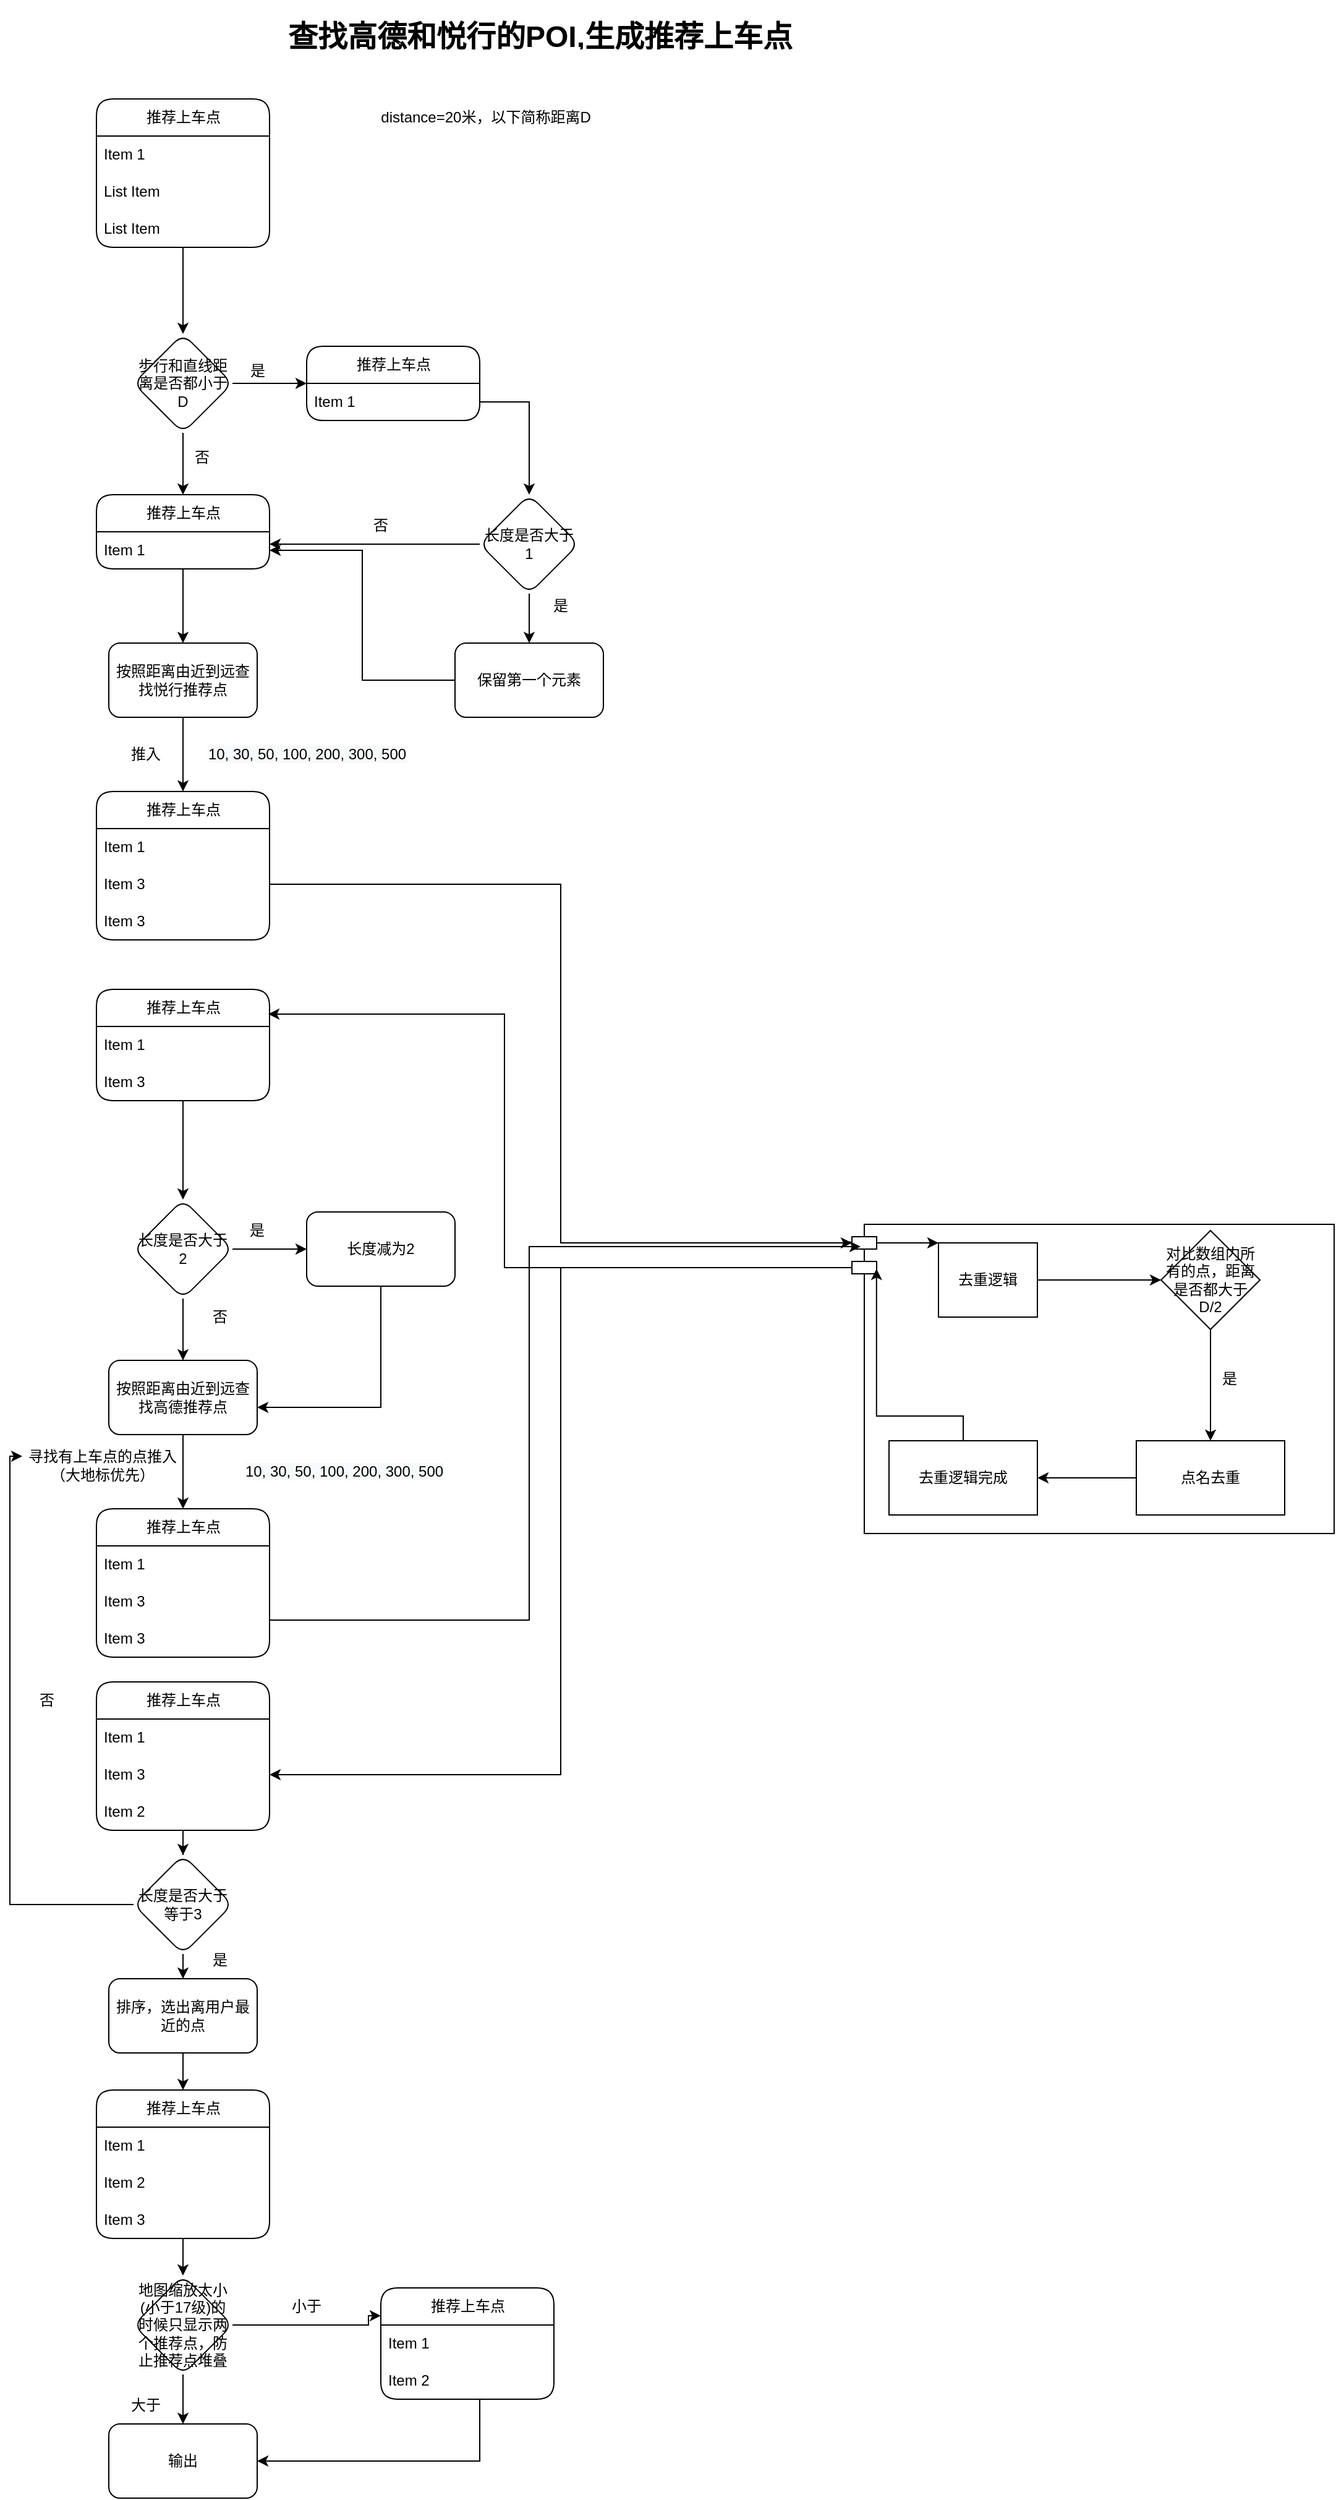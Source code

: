 <mxfile version="17.4.0" type="github">
  <diagram id="mwaR5GpsswHJiH0Ugivy" name="Page-1">
    <mxGraphModel dx="2249" dy="1959" grid="1" gridSize="10" guides="1" tooltips="1" connect="1" arrows="1" fold="1" page="1" pageScale="1" pageWidth="827" pageHeight="1169" math="0" shadow="0">
      <root>
        <mxCell id="0" />
        <mxCell id="1" parent="0" />
        <mxCell id="mT-AoLK3dv-QOc7g7Hux-5" value="" style="edgeStyle=orthogonalEdgeStyle;rounded=0;orthogonalLoop=1;jettySize=auto;html=1;fontFamily=Helvetica;fontSize=12;fontColor=default;" edge="1" parent="1">
          <mxGeometry relative="1" as="geometry">
            <mxPoint x="140" y="160" as="sourcePoint" />
            <mxPoint x="140" y="230" as="targetPoint" />
          </mxGeometry>
        </mxCell>
        <mxCell id="mT-AoLK3dv-QOc7g7Hux-10" value="" style="edgeStyle=orthogonalEdgeStyle;rounded=0;orthogonalLoop=1;jettySize=auto;html=1;fontFamily=Helvetica;fontSize=12;fontColor=default;" edge="1" parent="1" source="mT-AoLK3dv-QOc7g7Hux-4">
          <mxGeometry relative="1" as="geometry">
            <mxPoint x="240" y="270" as="targetPoint" />
          </mxGeometry>
        </mxCell>
        <mxCell id="mT-AoLK3dv-QOc7g7Hux-26" style="edgeStyle=orthogonalEdgeStyle;rounded=0;orthogonalLoop=1;jettySize=auto;html=1;exitX=0.5;exitY=1;exitDx=0;exitDy=0;entryX=0.5;entryY=0;entryDx=0;entryDy=0;fontFamily=Helvetica;fontSize=12;fontColor=default;startSize=30;" edge="1" parent="1" source="mT-AoLK3dv-QOc7g7Hux-4" target="mT-AoLK3dv-QOc7g7Hux-25">
          <mxGeometry relative="1" as="geometry" />
        </mxCell>
        <mxCell id="mT-AoLK3dv-QOc7g7Hux-4" value="步行和直线距离是否都小于D" style="rhombus;whiteSpace=wrap;html=1;rounded=1;" vertex="1" parent="1">
          <mxGeometry x="100" y="230" width="80" height="80" as="geometry" />
        </mxCell>
        <mxCell id="mT-AoLK3dv-QOc7g7Hux-6" value="&lt;h1&gt;查找高德和悦行的POI,生成推荐上车点&lt;/h1&gt;&lt;p&gt;&lt;br&gt;&lt;/p&gt;" style="text;html=1;strokeColor=none;fillColor=none;spacing=5;spacingTop=-20;whiteSpace=wrap;overflow=hidden;rounded=0;fontFamily=Helvetica;fontSize=12;fontColor=default;" vertex="1" parent="1">
          <mxGeometry x="220" y="-30" width="461" height="30" as="geometry" />
        </mxCell>
        <mxCell id="mT-AoLK3dv-QOc7g7Hux-8" value="distance=20米，以下简称距离D" style="text;html=1;strokeColor=none;fillColor=none;align=center;verticalAlign=middle;whiteSpace=wrap;rounded=0;fontFamily=Helvetica;fontSize=12;fontColor=default;" vertex="1" parent="1">
          <mxGeometry x="280" y="40" width="210" height="30" as="geometry" />
        </mxCell>
        <mxCell id="mT-AoLK3dv-QOc7g7Hux-11" value="是" style="text;html=1;align=center;verticalAlign=middle;resizable=0;points=[];autosize=1;strokeColor=none;fillColor=none;fontSize=12;fontFamily=Helvetica;fontColor=default;" vertex="1" parent="1">
          <mxGeometry x="185" y="250" width="30" height="20" as="geometry" />
        </mxCell>
        <mxCell id="mT-AoLK3dv-QOc7g7Hux-12" value="&lt;span&gt;推荐上车点&lt;/span&gt;" style="swimlane;fontStyle=0;childLayout=stackLayout;horizontal=1;startSize=30;horizontalStack=0;resizeParent=1;resizeParentMax=0;resizeLast=0;collapsible=1;marginBottom=0;rounded=1;fontFamily=Helvetica;fontSize=12;fontColor=default;strokeColor=default;fillColor=default;html=1;" vertex="1" parent="1">
          <mxGeometry x="70" y="40" width="140" height="120" as="geometry" />
        </mxCell>
        <mxCell id="mT-AoLK3dv-QOc7g7Hux-140" value="Item 1" style="text;strokeColor=none;fillColor=none;align=left;verticalAlign=middle;spacingLeft=4;spacingRight=4;overflow=hidden;points=[[0,0.5],[1,0.5]];portConstraint=eastwest;rotatable=0;rounded=1;fontFamily=Helvetica;fontSize=12;fontColor=default;startSize=30;html=1;" vertex="1" parent="mT-AoLK3dv-QOc7g7Hux-12">
          <mxGeometry y="30" width="140" height="30" as="geometry" />
        </mxCell>
        <mxCell id="mT-AoLK3dv-QOc7g7Hux-141" value="List Item" style="text;strokeColor=none;fillColor=none;align=left;verticalAlign=middle;spacingLeft=4;spacingRight=4;overflow=hidden;points=[[0,0.5],[1,0.5]];portConstraint=eastwest;rotatable=0;rounded=1;fontFamily=Helvetica;fontSize=12;fontColor=default;startSize=30;html=1;" vertex="1" parent="mT-AoLK3dv-QOc7g7Hux-12">
          <mxGeometry y="60" width="140" height="30" as="geometry" />
        </mxCell>
        <mxCell id="mT-AoLK3dv-QOc7g7Hux-139" value="List Item" style="text;strokeColor=none;fillColor=none;align=left;verticalAlign=middle;spacingLeft=4;spacingRight=4;overflow=hidden;points=[[0,0.5],[1,0.5]];portConstraint=eastwest;rotatable=0;rounded=1;fontFamily=Helvetica;fontSize=12;fontColor=default;startSize=30;html=1;" vertex="1" parent="mT-AoLK3dv-QOc7g7Hux-12">
          <mxGeometry y="90" width="140" height="30" as="geometry" />
        </mxCell>
        <mxCell id="mT-AoLK3dv-QOc7g7Hux-21" value="推荐上车点" style="swimlane;fontStyle=0;childLayout=stackLayout;horizontal=1;startSize=30;horizontalStack=0;resizeParent=1;resizeParentMax=0;resizeLast=0;collapsible=1;marginBottom=0;rounded=1;fontFamily=Helvetica;fontSize=12;fontColor=default;strokeColor=default;fillColor=default;html=1;" vertex="1" parent="1">
          <mxGeometry x="240" y="240" width="140" height="60" as="geometry" />
        </mxCell>
        <mxCell id="mT-AoLK3dv-QOc7g7Hux-22" value="Item 1" style="text;strokeColor=none;fillColor=none;align=left;verticalAlign=middle;spacingLeft=4;spacingRight=4;overflow=hidden;points=[[0,0.5],[1,0.5]];portConstraint=eastwest;rotatable=0;rounded=1;fontFamily=Helvetica;fontSize=12;fontColor=default;startSize=30;html=1;" vertex="1" parent="mT-AoLK3dv-QOc7g7Hux-21">
          <mxGeometry y="30" width="140" height="30" as="geometry" />
        </mxCell>
        <mxCell id="mT-AoLK3dv-QOc7g7Hux-30" value="" style="edgeStyle=orthogonalEdgeStyle;rounded=0;orthogonalLoop=1;jettySize=auto;html=1;fontFamily=Helvetica;fontSize=12;fontColor=default;startSize=30;" edge="1" parent="1" source="mT-AoLK3dv-QOc7g7Hux-25" target="mT-AoLK3dv-QOc7g7Hux-29">
          <mxGeometry relative="1" as="geometry" />
        </mxCell>
        <mxCell id="mT-AoLK3dv-QOc7g7Hux-25" value="&lt;span&gt;推荐上车点&lt;/span&gt;" style="swimlane;fontStyle=0;childLayout=stackLayout;horizontal=1;startSize=30;horizontalStack=0;resizeParent=1;resizeParentMax=0;resizeLast=0;collapsible=1;marginBottom=0;rounded=1;fontFamily=Helvetica;fontSize=12;fontColor=default;strokeColor=default;fillColor=default;html=1;" vertex="1" parent="1">
          <mxGeometry x="70" y="360" width="140" height="60" as="geometry" />
        </mxCell>
        <mxCell id="mT-AoLK3dv-QOc7g7Hux-131" value="Item 1" style="text;strokeColor=none;fillColor=none;align=left;verticalAlign=middle;spacingLeft=4;spacingRight=4;overflow=hidden;points=[[0,0.5],[1,0.5]];portConstraint=eastwest;rotatable=0;rounded=1;fontFamily=Helvetica;fontSize=12;fontColor=default;startSize=30;html=1;" vertex="1" parent="mT-AoLK3dv-QOc7g7Hux-25">
          <mxGeometry y="30" width="140" height="30" as="geometry" />
        </mxCell>
        <mxCell id="mT-AoLK3dv-QOc7g7Hux-27" value="否" style="text;html=1;align=center;verticalAlign=middle;resizable=0;points=[];autosize=1;strokeColor=none;fillColor=none;fontSize=12;fontFamily=Helvetica;fontColor=default;" vertex="1" parent="1">
          <mxGeometry x="140" y="320" width="30" height="20" as="geometry" />
        </mxCell>
        <mxCell id="mT-AoLK3dv-QOc7g7Hux-37" value="" style="edgeStyle=orthogonalEdgeStyle;rounded=0;orthogonalLoop=1;jettySize=auto;html=1;fontFamily=Helvetica;fontSize=12;fontColor=default;startSize=30;entryX=0.5;entryY=0;entryDx=0;entryDy=0;" edge="1" parent="1" source="mT-AoLK3dv-QOc7g7Hux-29">
          <mxGeometry relative="1" as="geometry">
            <mxPoint x="140" y="600" as="targetPoint" />
          </mxGeometry>
        </mxCell>
        <mxCell id="mT-AoLK3dv-QOc7g7Hux-29" value="按照距离由近到远查找悦行推荐点" style="whiteSpace=wrap;html=1;fontStyle=0;startSize=30;rounded=1;" vertex="1" parent="1">
          <mxGeometry x="80" y="480" width="120" height="60" as="geometry" />
        </mxCell>
        <mxCell id="mT-AoLK3dv-QOc7g7Hux-31" value="&#xa;&#xa;&lt;span style=&quot;color: rgb(0, 0, 0); font-family: helvetica; font-size: 12px; font-style: normal; font-weight: 400; letter-spacing: normal; text-align: center; text-indent: 0px; text-transform: none; word-spacing: 0px; background-color: rgb(248, 249, 250); display: inline; float: none;&quot;&gt;10, 30, 50, 100, 200, 300, 500&lt;/span&gt;&#xa;&#xa;" style="text;html=1;align=center;verticalAlign=middle;resizable=0;points=[];autosize=1;strokeColor=none;fillColor=none;fontSize=12;fontFamily=Helvetica;fontColor=default;" vertex="1" parent="1">
          <mxGeometry x="150" y="540" width="180" height="60" as="geometry" />
        </mxCell>
        <mxCell id="mT-AoLK3dv-QOc7g7Hux-32" style="edgeStyle=orthogonalEdgeStyle;rounded=0;orthogonalLoop=1;jettySize=auto;html=1;fontFamily=Helvetica;fontSize=12;fontColor=default;startSize=30;" edge="1" parent="1" source="mT-AoLK3dv-QOc7g7Hux-22" target="mT-AoLK3dv-QOc7g7Hux-124">
          <mxGeometry relative="1" as="geometry">
            <mxPoint x="420" y="340" as="targetPoint" />
          </mxGeometry>
        </mxCell>
        <mxCell id="mT-AoLK3dv-QOc7g7Hux-38" value="推荐上车点" style="swimlane;fontStyle=0;childLayout=stackLayout;horizontal=1;startSize=30;horizontalStack=0;resizeParent=1;resizeParentMax=0;resizeLast=0;collapsible=1;marginBottom=0;rounded=1;fontFamily=Helvetica;fontSize=12;fontColor=default;strokeColor=default;fillColor=default;html=1;" vertex="1" parent="1">
          <mxGeometry x="70" y="600" width="140" height="120" as="geometry" />
        </mxCell>
        <mxCell id="mT-AoLK3dv-QOc7g7Hux-39" value="Item 1" style="text;strokeColor=none;fillColor=none;align=left;verticalAlign=middle;spacingLeft=4;spacingRight=4;overflow=hidden;points=[[0,0.5],[1,0.5]];portConstraint=eastwest;rotatable=0;rounded=1;fontFamily=Helvetica;fontSize=12;fontColor=default;startSize=30;html=1;" vertex="1" parent="mT-AoLK3dv-QOc7g7Hux-38">
          <mxGeometry y="30" width="140" height="30" as="geometry" />
        </mxCell>
        <mxCell id="mT-AoLK3dv-QOc7g7Hux-40" value="Item 3" style="text;strokeColor=none;fillColor=none;align=left;verticalAlign=middle;spacingLeft=4;spacingRight=4;overflow=hidden;points=[[0,0.5],[1,0.5]];portConstraint=eastwest;rotatable=0;rounded=1;fontFamily=Helvetica;fontSize=12;fontColor=default;startSize=30;html=1;" vertex="1" parent="mT-AoLK3dv-QOc7g7Hux-38">
          <mxGeometry y="60" width="140" height="30" as="geometry" />
        </mxCell>
        <mxCell id="mT-AoLK3dv-QOc7g7Hux-41" value="Item 3" style="text;strokeColor=none;fillColor=none;align=left;verticalAlign=middle;spacingLeft=4;spacingRight=4;overflow=hidden;points=[[0,0.5],[1,0.5]];portConstraint=eastwest;rotatable=0;rounded=1;fontFamily=Helvetica;fontSize=12;fontColor=default;startSize=30;html=1;" vertex="1" parent="mT-AoLK3dv-QOc7g7Hux-38">
          <mxGeometry y="90" width="140" height="30" as="geometry" />
        </mxCell>
        <mxCell id="mT-AoLK3dv-QOc7g7Hux-62" value="" style="group" vertex="1" connectable="0" parent="1">
          <mxGeometry x="681" y="950" width="390" height="250" as="geometry" />
        </mxCell>
        <mxCell id="mT-AoLK3dv-QOc7g7Hux-50" value="&lt;span style=&quot;color: rgba(0 , 0 , 0 , 0) ; font-family: monospace ; font-size: 0px&quot;&gt;%3CmxGraphModel%3E%3Croot%3E%3CmxCell%20id%3D%220%22%2F%3E%3CmxCell%20id%3D%221%22%20parent%3D%220%22%2F%3E%3CmxCell%20id%3D%222%22%20value%3D%22%22%20style%3D%22edgeStyle%3DorthogonalEdgeStyle%3Brounded%3D0%3BorthogonalLoop%3D1%3BjettySize%3Dauto%3Bhtml%3D1%3BfontFamily%3DHelvetica%3BfontSize%3D12%3BfontColor%3Ddefault%3BstartSize%3D30%3B%22%20edge%3D%221%22%20source%3D%223%22%20target%3D%225%22%20parent%3D%221%22%3E%3CmxGeometry%20relative%3D%221%22%20as%3D%22geometry%22%2F%3E%3C%2FmxCell%3E%3CmxCell%20id%3D%223%22%20value%3D%22%E5%8E%BB%E9%87%8D%E9%80%BB%E8%BE%91%22%20style%3D%22rounded%3D0%3BwhiteSpace%3Dwrap%3Bhtml%3D1%3BfontFamily%3DHelvetica%3BfontSize%3D12%3BfontColor%3Ddefault%3BstartSize%3D30%3BstrokeColor%3Ddefault%3BfillColor%3Ddefault%3B%22%20vertex%3D%221%22%20parent%3D%221%22%3E%3CmxGeometry%20x%3D%22360%22%20y%3D%22400%22%20width%3D%22120%22%20height%3D%2260%22%20as%3D%22geometry%22%2F%3E%3C%2FmxCell%3E%3CmxCell%20id%3D%224%22%20value%3D%22%22%20style%3D%22edgeStyle%3DorthogonalEdgeStyle%3Brounded%3D0%3BorthogonalLoop%3D1%3BjettySize%3Dauto%3Bhtml%3D1%3BfontFamily%3DHelvetica%3BfontSize%3D12%3BfontColor%3Ddefault%3BstartSize%3D30%3B%22%20edge%3D%221%22%20source%3D%225%22%20target%3D%227%22%20parent%3D%221%22%3E%3CmxGeometry%20relative%3D%221%22%20as%3D%22geometry%22%2F%3E%3C%2FmxCell%3E%3CmxCell%20id%3D%225%22%20value%3D%22%E5%AF%B9%E6%AF%94%E6%95%B0%E7%BB%84%E5%86%85%E6%89%80%E6%9C%89%E7%9A%84%E7%82%B9%EF%BC%8C%E8%B7%9D%E7%A6%BB%E6%98%AF%E5%90%A6%E9%83%BD%E5%A4%A7%E4%BA%8ED%2F2%22%20style%3D%22rhombus%3BwhiteSpace%3Dwrap%3Bhtml%3D1%3Brounded%3D0%3BstartSize%3D30%3B%22%20vertex%3D%221%22%20parent%3D%221%22%3E%3CmxGeometry%20x%3D%22580%22%20y%3D%22390%22%20width%3D%2280%22%20height%3D%2280%22%20as%3D%22geometry%22%2F%3E%3C%2FmxCell%3E%3CmxCell%20id%3D%226%22%20value%3D%22%22%20style%3D%22edgeStyle%3DorthogonalEdgeStyle%3Brounded%3D0%3BorthogonalLoop%3D1%3BjettySize%3Dauto%3Bhtml%3D1%3BfontFamily%3DHelvetica%3BfontSize%3D12%3BfontColor%3Ddefault%3BstartSize%3D30%3B%22%20edge%3D%221%22%20source%3D%227%22%20target%3D%229%22%20parent%3D%221%22%3E%3CmxGeometry%20relative%3D%221%22%20as%3D%22geometry%22%2F%3E%3C%2FmxCell%3E%3CmxCell%20id%3D%227%22%20value%3D%22%E7%82%B9%E5%90%8D%E5%8E%BB%E9%87%8D%22%20style%3D%22whiteSpace%3Dwrap%3Bhtml%3D1%3Brounded%3D0%3BstartSize%3D30%3B%22%20vertex%3D%221%22%20parent%3D%221%22%3E%3CmxGeometry%20x%3D%22560%22%20y%3D%22560%22%20width%3D%22120%22%20height%3D%2260%22%20as%3D%22geometry%22%2F%3E%3C%2FmxCell%3E%3CmxCell%20id%3D%228%22%20value%3D%22%E6%98%AF%22%20style%3D%22text%3Bhtml%3D1%3Balign%3Dcenter%3BverticalAlign%3Dmiddle%3Bresizable%3D0%3Bpoints%3D%5B%5D%3Bautosize%3D1%3BstrokeColor%3Dnone%3BfillColor%3Dnone%3BfontSize%3D12%3BfontFamily%3DHelvetica%3BfontColor%3Ddefault%3B%22%20vertex%3D%221%22%20parent%3D%221%22%3E%3CmxGeometry%20x%3D%22620%22%20y%3D%22500%22%20width%3D%2230%22%20height%3D%2220%22%20as%3D%22geometry%22%2F%3E%3C%2FmxCell%3E%3CmxCell%20id%3D%229%22%20value%3D%22%E5%8E%BB%E9%87%8D%E9%80%BB%E8%BE%91%E5%AE%8C%E6%88%90%22%20style%3D%22whiteSpace%3Dwrap%3Bhtml%3D1%3Brounded%3D0%3BstartSize%3D30%3B%22%20vertex%3D%221%22%20parent%3D%221%22%3E%3CmxGeometry%20x%3D%22360%22%20y%3D%22560%22%20width%3D%22120%22%20height%3D%2260%22%20as%3D%22geometry%22%2F%3E%3C%2FmxCell%3E%3C%2Froot%3E%3C%2FmxGraphModel%3E&lt;/span&gt;" style="shape=module;align=left;spacingLeft=20;align=center;verticalAlign=top;rounded=1;fontFamily=Helvetica;fontSize=12;fontColor=default;startSize=30;strokeColor=default;fillColor=default;html=1;" vertex="1" parent="mT-AoLK3dv-QOc7g7Hux-62">
          <mxGeometry width="390" height="250" as="geometry" />
        </mxCell>
        <mxCell id="mT-AoLK3dv-QOc7g7Hux-65" value="" style="group" vertex="1" connectable="0" parent="mT-AoLK3dv-QOc7g7Hux-62">
          <mxGeometry x="20" y="5" width="330" height="230" as="geometry" />
        </mxCell>
        <mxCell id="mT-AoLK3dv-QOc7g7Hux-52" value="去重逻辑" style="rounded=0;whiteSpace=wrap;html=1;fontFamily=Helvetica;fontSize=12;fontColor=default;startSize=30;strokeColor=default;fillColor=default;" vertex="1" parent="mT-AoLK3dv-QOc7g7Hux-65">
          <mxGeometry x="50" y="10" width="80" height="60" as="geometry" />
        </mxCell>
        <mxCell id="mT-AoLK3dv-QOc7g7Hux-54" value="对比数组内所有的点，距离是否都大于D/2" style="rhombus;whiteSpace=wrap;html=1;rounded=0;startSize=30;" vertex="1" parent="mT-AoLK3dv-QOc7g7Hux-65">
          <mxGeometry x="230" width="80" height="80" as="geometry" />
        </mxCell>
        <mxCell id="mT-AoLK3dv-QOc7g7Hux-51" value="" style="edgeStyle=orthogonalEdgeStyle;rounded=0;orthogonalLoop=1;jettySize=auto;html=1;fontFamily=Helvetica;fontSize=12;fontColor=default;startSize=30;" edge="1" parent="mT-AoLK3dv-QOc7g7Hux-65" source="mT-AoLK3dv-QOc7g7Hux-52" target="mT-AoLK3dv-QOc7g7Hux-54">
          <mxGeometry relative="1" as="geometry" />
        </mxCell>
        <mxCell id="mT-AoLK3dv-QOc7g7Hux-56" value="点名去重" style="whiteSpace=wrap;html=1;rounded=0;startSize=30;" vertex="1" parent="mT-AoLK3dv-QOc7g7Hux-65">
          <mxGeometry x="210" y="170" width="120" height="60" as="geometry" />
        </mxCell>
        <mxCell id="mT-AoLK3dv-QOc7g7Hux-53" value="" style="edgeStyle=orthogonalEdgeStyle;rounded=0;orthogonalLoop=1;jettySize=auto;html=1;fontFamily=Helvetica;fontSize=12;fontColor=default;startSize=30;" edge="1" parent="mT-AoLK3dv-QOc7g7Hux-65" source="mT-AoLK3dv-QOc7g7Hux-54" target="mT-AoLK3dv-QOc7g7Hux-56">
          <mxGeometry relative="1" as="geometry" />
        </mxCell>
        <mxCell id="mT-AoLK3dv-QOc7g7Hux-57" value="是" style="text;html=1;align=center;verticalAlign=middle;resizable=0;points=[];autosize=1;strokeColor=none;fillColor=none;fontSize=12;fontFamily=Helvetica;fontColor=default;" vertex="1" parent="mT-AoLK3dv-QOc7g7Hux-65">
          <mxGeometry x="270" y="110" width="30" height="20" as="geometry" />
        </mxCell>
        <mxCell id="mT-AoLK3dv-QOc7g7Hux-58" value="去重逻辑完成" style="whiteSpace=wrap;html=1;rounded=0;startSize=30;" vertex="1" parent="mT-AoLK3dv-QOc7g7Hux-65">
          <mxGeometry x="10" y="170" width="120" height="60" as="geometry" />
        </mxCell>
        <mxCell id="mT-AoLK3dv-QOc7g7Hux-55" value="" style="edgeStyle=orthogonalEdgeStyle;rounded=0;orthogonalLoop=1;jettySize=auto;html=1;fontFamily=Helvetica;fontSize=12;fontColor=default;startSize=30;" edge="1" parent="mT-AoLK3dv-QOc7g7Hux-65" source="mT-AoLK3dv-QOc7g7Hux-56" target="mT-AoLK3dv-QOc7g7Hux-58">
          <mxGeometry relative="1" as="geometry" />
        </mxCell>
        <mxCell id="mT-AoLK3dv-QOc7g7Hux-64" value="" style="endArrow=classic;html=1;rounded=0;fontFamily=Helvetica;fontSize=12;fontColor=default;startSize=30;entryX=0;entryY=0;entryDx=0;entryDy=0;" edge="1" parent="mT-AoLK3dv-QOc7g7Hux-65" target="mT-AoLK3dv-QOc7g7Hux-52">
          <mxGeometry width="50" height="50" relative="1" as="geometry">
            <mxPoint y="10" as="sourcePoint" />
            <mxPoint x="50" y="25" as="targetPoint" />
          </mxGeometry>
        </mxCell>
        <mxCell id="mT-AoLK3dv-QOc7g7Hux-61" style="edgeStyle=orthogonalEdgeStyle;rounded=0;orthogonalLoop=1;jettySize=auto;html=1;fontFamily=Helvetica;fontSize=12;fontColor=default;startSize=30;entryX=0.051;entryY=0.144;entryDx=0;entryDy=0;entryPerimeter=0;" edge="1" parent="mT-AoLK3dv-QOc7g7Hux-62" source="mT-AoLK3dv-QOc7g7Hux-58" target="mT-AoLK3dv-QOc7g7Hux-50">
          <mxGeometry relative="1" as="geometry" />
        </mxCell>
        <mxCell id="mT-AoLK3dv-QOc7g7Hux-63" style="edgeStyle=orthogonalEdgeStyle;rounded=0;orthogonalLoop=1;jettySize=auto;html=1;fontFamily=Helvetica;fontSize=12;fontColor=default;startSize=30;entryX=0;entryY=0;entryDx=0;entryDy=15;entryPerimeter=0;" edge="1" parent="1" source="mT-AoLK3dv-QOc7g7Hux-40" target="mT-AoLK3dv-QOc7g7Hux-50">
          <mxGeometry relative="1" as="geometry">
            <mxPoint x="580" y="960" as="targetPoint" />
          </mxGeometry>
        </mxCell>
        <mxCell id="mT-AoLK3dv-QOc7g7Hux-72" value="" style="edgeStyle=orthogonalEdgeStyle;rounded=0;orthogonalLoop=1;jettySize=auto;html=1;fontFamily=Helvetica;fontSize=12;fontColor=default;startSize=30;" edge="1" parent="1" source="mT-AoLK3dv-QOc7g7Hux-66" target="mT-AoLK3dv-QOc7g7Hux-71">
          <mxGeometry relative="1" as="geometry" />
        </mxCell>
        <mxCell id="mT-AoLK3dv-QOc7g7Hux-66" value="推荐上车点" style="swimlane;fontStyle=0;childLayout=stackLayout;horizontal=1;startSize=30;horizontalStack=0;resizeParent=1;resizeParentMax=0;resizeLast=0;collapsible=1;marginBottom=0;rounded=1;fontFamily=Helvetica;fontSize=12;fontColor=default;strokeColor=default;fillColor=default;html=1;" vertex="1" parent="1">
          <mxGeometry x="70" y="760" width="140" height="90" as="geometry" />
        </mxCell>
        <mxCell id="mT-AoLK3dv-QOc7g7Hux-67" value="Item 1" style="text;strokeColor=none;fillColor=none;align=left;verticalAlign=middle;spacingLeft=4;spacingRight=4;overflow=hidden;points=[[0,0.5],[1,0.5]];portConstraint=eastwest;rotatable=0;rounded=1;fontFamily=Helvetica;fontSize=12;fontColor=default;startSize=30;html=1;" vertex="1" parent="mT-AoLK3dv-QOc7g7Hux-66">
          <mxGeometry y="30" width="140" height="30" as="geometry" />
        </mxCell>
        <mxCell id="mT-AoLK3dv-QOc7g7Hux-69" value="Item 3" style="text;strokeColor=none;fillColor=none;align=left;verticalAlign=middle;spacingLeft=4;spacingRight=4;overflow=hidden;points=[[0,0.5],[1,0.5]];portConstraint=eastwest;rotatable=0;rounded=1;fontFamily=Helvetica;fontSize=12;fontColor=default;startSize=30;html=1;" vertex="1" parent="mT-AoLK3dv-QOc7g7Hux-66">
          <mxGeometry y="60" width="140" height="30" as="geometry" />
        </mxCell>
        <mxCell id="mT-AoLK3dv-QOc7g7Hux-70" style="edgeStyle=orthogonalEdgeStyle;rounded=0;orthogonalLoop=1;jettySize=auto;html=1;exitX=0;exitY=0;exitDx=0;exitDy=35;exitPerimeter=0;fontFamily=Helvetica;fontSize=12;fontColor=default;startSize=30;" edge="1" parent="1" source="mT-AoLK3dv-QOc7g7Hux-50">
          <mxGeometry relative="1" as="geometry">
            <mxPoint x="209" y="780" as="targetPoint" />
            <Array as="points">
              <mxPoint x="400" y="985" />
              <mxPoint x="400" y="780" />
            </Array>
          </mxGeometry>
        </mxCell>
        <mxCell id="mT-AoLK3dv-QOc7g7Hux-84" value="" style="edgeStyle=orthogonalEdgeStyle;rounded=0;orthogonalLoop=1;jettySize=auto;html=1;fontFamily=Helvetica;fontSize=12;fontColor=default;startSize=30;" edge="1" parent="1" source="mT-AoLK3dv-QOc7g7Hux-71" target="mT-AoLK3dv-QOc7g7Hux-75">
          <mxGeometry relative="1" as="geometry" />
        </mxCell>
        <mxCell id="mT-AoLK3dv-QOc7g7Hux-86" value="" style="edgeStyle=orthogonalEdgeStyle;rounded=0;orthogonalLoop=1;jettySize=auto;html=1;fontFamily=Helvetica;fontSize=12;fontColor=default;startSize=30;" edge="1" parent="1" source="mT-AoLK3dv-QOc7g7Hux-71" target="mT-AoLK3dv-QOc7g7Hux-85">
          <mxGeometry relative="1" as="geometry" />
        </mxCell>
        <mxCell id="mT-AoLK3dv-QOc7g7Hux-71" value="长度是否大于2" style="rhombus;whiteSpace=wrap;html=1;rounded=1;fontFamily=Helvetica;fontSize=12;fontColor=default;startSize=30;strokeColor=default;fillColor=default;" vertex="1" parent="1">
          <mxGeometry x="100" y="930" width="80" height="80" as="geometry" />
        </mxCell>
        <mxCell id="mT-AoLK3dv-QOc7g7Hux-73" value="否" style="text;html=1;strokeColor=none;fillColor=none;align=center;verticalAlign=middle;whiteSpace=wrap;rounded=0;fontFamily=Helvetica;fontSize=12;fontColor=default;startSize=30;" vertex="1" parent="1">
          <mxGeometry x="140" y="1010" width="60" height="30" as="geometry" />
        </mxCell>
        <mxCell id="mT-AoLK3dv-QOc7g7Hux-74" value="" style="edgeStyle=orthogonalEdgeStyle;rounded=0;orthogonalLoop=1;jettySize=auto;html=1;fontFamily=Helvetica;fontSize=12;fontColor=default;startSize=30;entryX=0.5;entryY=0;entryDx=0;entryDy=0;" edge="1" parent="1" source="mT-AoLK3dv-QOc7g7Hux-75">
          <mxGeometry relative="1" as="geometry">
            <mxPoint x="140" y="1180" as="targetPoint" />
          </mxGeometry>
        </mxCell>
        <mxCell id="mT-AoLK3dv-QOc7g7Hux-75" value="按照距离由近到远查找高德推荐点" style="whiteSpace=wrap;html=1;fontStyle=0;startSize=30;rounded=1;" vertex="1" parent="1">
          <mxGeometry x="80" y="1060" width="120" height="60" as="geometry" />
        </mxCell>
        <mxCell id="mT-AoLK3dv-QOc7g7Hux-116" style="edgeStyle=orthogonalEdgeStyle;rounded=0;orthogonalLoop=1;jettySize=auto;html=1;fontFamily=Helvetica;fontSize=12;fontColor=default;startSize=30;entryX=0.018;entryY=0.072;entryDx=0;entryDy=0;entryPerimeter=0;" edge="1" parent="1" source="mT-AoLK3dv-QOc7g7Hux-76" target="mT-AoLK3dv-QOc7g7Hux-50">
          <mxGeometry relative="1" as="geometry">
            <mxPoint x="760" y="960" as="targetPoint" />
            <Array as="points">
              <mxPoint x="420" y="1270" />
              <mxPoint x="420" y="968" />
            </Array>
          </mxGeometry>
        </mxCell>
        <mxCell id="mT-AoLK3dv-QOc7g7Hux-76" value="推荐上车点" style="swimlane;fontStyle=0;childLayout=stackLayout;horizontal=1;startSize=30;horizontalStack=0;resizeParent=1;resizeParentMax=0;resizeLast=0;collapsible=1;marginBottom=0;rounded=1;fontFamily=Helvetica;fontSize=12;fontColor=default;strokeColor=default;fillColor=default;html=1;" vertex="1" parent="1">
          <mxGeometry x="70" y="1180" width="140" height="120" as="geometry" />
        </mxCell>
        <mxCell id="mT-AoLK3dv-QOc7g7Hux-77" value="Item 1" style="text;strokeColor=none;fillColor=none;align=left;verticalAlign=middle;spacingLeft=4;spacingRight=4;overflow=hidden;points=[[0,0.5],[1,0.5]];portConstraint=eastwest;rotatable=0;rounded=1;fontFamily=Helvetica;fontSize=12;fontColor=default;startSize=30;html=1;" vertex="1" parent="mT-AoLK3dv-QOc7g7Hux-76">
          <mxGeometry y="30" width="140" height="30" as="geometry" />
        </mxCell>
        <mxCell id="mT-AoLK3dv-QOc7g7Hux-114" value="Item 3" style="text;strokeColor=none;fillColor=none;align=left;verticalAlign=middle;spacingLeft=4;spacingRight=4;overflow=hidden;points=[[0,0.5],[1,0.5]];portConstraint=eastwest;rotatable=0;rounded=1;fontFamily=Helvetica;fontSize=12;fontColor=default;startSize=30;html=1;" vertex="1" parent="mT-AoLK3dv-QOc7g7Hux-76">
          <mxGeometry y="60" width="140" height="30" as="geometry" />
        </mxCell>
        <mxCell id="mT-AoLK3dv-QOc7g7Hux-78" value="Item 3" style="text;strokeColor=none;fillColor=none;align=left;verticalAlign=middle;spacingLeft=4;spacingRight=4;overflow=hidden;points=[[0,0.5],[1,0.5]];portConstraint=eastwest;rotatable=0;rounded=1;fontFamily=Helvetica;fontSize=12;fontColor=default;startSize=30;html=1;" vertex="1" parent="mT-AoLK3dv-QOc7g7Hux-76">
          <mxGeometry y="90" width="140" height="30" as="geometry" />
        </mxCell>
        <mxCell id="mT-AoLK3dv-QOc7g7Hux-121" value="" style="edgeStyle=orthogonalEdgeStyle;rounded=0;orthogonalLoop=1;jettySize=auto;html=1;fontFamily=Helvetica;fontSize=12;fontColor=default;startSize=30;entryX=0.5;entryY=0;entryDx=0;entryDy=0;" edge="1" parent="1" source="mT-AoLK3dv-QOc7g7Hux-80" target="mT-AoLK3dv-QOc7g7Hux-156">
          <mxGeometry relative="1" as="geometry" />
        </mxCell>
        <mxCell id="mT-AoLK3dv-QOc7g7Hux-80" value="推荐上车点" style="swimlane;fontStyle=0;childLayout=stackLayout;horizontal=1;startSize=30;horizontalStack=0;resizeParent=1;resizeParentMax=0;resizeLast=0;collapsible=1;marginBottom=0;rounded=1;fontFamily=Helvetica;fontSize=12;fontColor=default;strokeColor=default;fillColor=default;html=1;" vertex="1" parent="1">
          <mxGeometry x="70" y="1320" width="140" height="120" as="geometry" />
        </mxCell>
        <mxCell id="mT-AoLK3dv-QOc7g7Hux-81" value="Item 1" style="text;strokeColor=none;fillColor=none;align=left;verticalAlign=middle;spacingLeft=4;spacingRight=4;overflow=hidden;points=[[0,0.5],[1,0.5]];portConstraint=eastwest;rotatable=0;rounded=1;fontFamily=Helvetica;fontSize=12;fontColor=default;startSize=30;html=1;" vertex="1" parent="mT-AoLK3dv-QOc7g7Hux-80">
          <mxGeometry y="30" width="140" height="30" as="geometry" />
        </mxCell>
        <mxCell id="mT-AoLK3dv-QOc7g7Hux-82" value="Item 3" style="text;strokeColor=none;fillColor=none;align=left;verticalAlign=middle;spacingLeft=4;spacingRight=4;overflow=hidden;points=[[0,0.5],[1,0.5]];portConstraint=eastwest;rotatable=0;rounded=1;fontFamily=Helvetica;fontSize=12;fontColor=default;startSize=30;html=1;" vertex="1" parent="mT-AoLK3dv-QOc7g7Hux-80">
          <mxGeometry y="60" width="140" height="30" as="geometry" />
        </mxCell>
        <mxCell id="mT-AoLK3dv-QOc7g7Hux-83" value="Item 2" style="text;strokeColor=none;fillColor=none;align=left;verticalAlign=middle;spacingLeft=4;spacingRight=4;overflow=hidden;points=[[0,0.5],[1,0.5]];portConstraint=eastwest;rotatable=0;rounded=1;fontFamily=Helvetica;fontSize=12;fontColor=default;startSize=30;html=1;" vertex="1" parent="mT-AoLK3dv-QOc7g7Hux-80">
          <mxGeometry y="90" width="140" height="30" as="geometry" />
        </mxCell>
        <mxCell id="mT-AoLK3dv-QOc7g7Hux-88" style="edgeStyle=orthogonalEdgeStyle;rounded=0;orthogonalLoop=1;jettySize=auto;html=1;entryX=1;entryY=0.633;entryDx=0;entryDy=0;entryPerimeter=0;fontFamily=Helvetica;fontSize=12;fontColor=default;startSize=30;" edge="1" parent="1" source="mT-AoLK3dv-QOc7g7Hux-85" target="mT-AoLK3dv-QOc7g7Hux-75">
          <mxGeometry relative="1" as="geometry">
            <Array as="points">
              <mxPoint x="300" y="1098" />
            </Array>
          </mxGeometry>
        </mxCell>
        <mxCell id="mT-AoLK3dv-QOc7g7Hux-85" value="长度减为2" style="whiteSpace=wrap;html=1;rounded=1;startSize=30;" vertex="1" parent="1">
          <mxGeometry x="240" y="940" width="120" height="60" as="geometry" />
        </mxCell>
        <mxCell id="mT-AoLK3dv-QOc7g7Hux-87" value="是" style="text;html=1;strokeColor=none;fillColor=none;align=center;verticalAlign=middle;whiteSpace=wrap;rounded=0;fontFamily=Helvetica;fontSize=12;fontColor=default;startSize=30;" vertex="1" parent="1">
          <mxGeometry x="170" y="940" width="60" height="30" as="geometry" />
        </mxCell>
        <mxCell id="mT-AoLK3dv-QOc7g7Hux-119" style="edgeStyle=orthogonalEdgeStyle;rounded=0;orthogonalLoop=1;jettySize=auto;html=1;exitX=0;exitY=0;exitDx=0;exitDy=35;exitPerimeter=0;entryX=1;entryY=0.5;entryDx=0;entryDy=0;fontFamily=Helvetica;fontSize=12;fontColor=default;startSize=30;" edge="1" parent="1" source="mT-AoLK3dv-QOc7g7Hux-50" target="mT-AoLK3dv-QOc7g7Hux-82">
          <mxGeometry relative="1" as="geometry" />
        </mxCell>
        <mxCell id="mT-AoLK3dv-QOc7g7Hux-123" value="" style="edgeStyle=orthogonalEdgeStyle;rounded=0;orthogonalLoop=1;jettySize=auto;html=1;fontFamily=Helvetica;fontSize=12;fontColor=default;startSize=30;entryX=0.5;entryY=0;entryDx=0;entryDy=0;" edge="1" parent="1" source="mT-AoLK3dv-QOc7g7Hux-120" target="mT-AoLK3dv-QOc7g7Hux-134">
          <mxGeometry relative="1" as="geometry">
            <mxPoint x="240" y="1640" as="targetPoint" />
          </mxGeometry>
        </mxCell>
        <mxCell id="mT-AoLK3dv-QOc7g7Hux-120" value="排序，选出离用户最近的点" style="whiteSpace=wrap;html=1;fontStyle=0;startSize=30;rounded=1;" vertex="1" parent="1">
          <mxGeometry x="80" y="1560" width="120" height="60" as="geometry" />
        </mxCell>
        <mxCell id="mT-AoLK3dv-QOc7g7Hux-122" value="输出" style="whiteSpace=wrap;html=1;fontStyle=0;startSize=30;rounded=1;" vertex="1" parent="1">
          <mxGeometry x="80" y="1920" width="120" height="60" as="geometry" />
        </mxCell>
        <mxCell id="mT-AoLK3dv-QOc7g7Hux-125" style="edgeStyle=orthogonalEdgeStyle;rounded=0;orthogonalLoop=1;jettySize=auto;html=1;fontFamily=Helvetica;fontSize=12;fontColor=default;startSize=30;" edge="1" parent="1" source="mT-AoLK3dv-QOc7g7Hux-124">
          <mxGeometry relative="1" as="geometry">
            <mxPoint x="210" y="400" as="targetPoint" />
          </mxGeometry>
        </mxCell>
        <mxCell id="mT-AoLK3dv-QOc7g7Hux-128" value="" style="edgeStyle=orthogonalEdgeStyle;rounded=0;orthogonalLoop=1;jettySize=auto;html=1;fontFamily=Helvetica;fontSize=12;fontColor=default;startSize=30;" edge="1" parent="1" source="mT-AoLK3dv-QOc7g7Hux-124" target="mT-AoLK3dv-QOc7g7Hux-127">
          <mxGeometry relative="1" as="geometry" />
        </mxCell>
        <mxCell id="mT-AoLK3dv-QOc7g7Hux-124" value="长度是否大于1" style="rhombus;whiteSpace=wrap;html=1;rounded=1;fontFamily=Helvetica;fontSize=12;fontColor=default;startSize=30;strokeColor=default;fillColor=default;gradientColor=none;" vertex="1" parent="1">
          <mxGeometry x="380" y="360" width="80" height="80" as="geometry" />
        </mxCell>
        <mxCell id="mT-AoLK3dv-QOc7g7Hux-126" value="否" style="text;html=1;strokeColor=none;fillColor=none;align=center;verticalAlign=middle;whiteSpace=wrap;rounded=0;fontFamily=Helvetica;fontSize=12;fontColor=default;startSize=30;" vertex="1" parent="1">
          <mxGeometry x="270" y="370" width="60" height="30" as="geometry" />
        </mxCell>
        <mxCell id="mT-AoLK3dv-QOc7g7Hux-129" style="edgeStyle=orthogonalEdgeStyle;rounded=0;orthogonalLoop=1;jettySize=auto;html=1;entryX=1;entryY=0.75;entryDx=0;entryDy=0;fontFamily=Helvetica;fontSize=12;fontColor=default;startSize=30;" edge="1" parent="1" source="mT-AoLK3dv-QOc7g7Hux-127" target="mT-AoLK3dv-QOc7g7Hux-25">
          <mxGeometry relative="1" as="geometry" />
        </mxCell>
        <mxCell id="mT-AoLK3dv-QOc7g7Hux-127" value="保留第一个元素" style="whiteSpace=wrap;html=1;rounded=1;startSize=30;gradientColor=none;" vertex="1" parent="1">
          <mxGeometry x="360" y="480" width="120" height="60" as="geometry" />
        </mxCell>
        <mxCell id="mT-AoLK3dv-QOc7g7Hux-130" value="是" style="text;html=1;align=center;verticalAlign=middle;resizable=0;points=[];autosize=1;strokeColor=none;fillColor=none;fontSize=12;fontFamily=Helvetica;fontColor=default;" vertex="1" parent="1">
          <mxGeometry x="430" y="440" width="30" height="20" as="geometry" />
        </mxCell>
        <mxCell id="mT-AoLK3dv-QOc7g7Hux-132" value="推入" style="text;html=1;strokeColor=none;fillColor=none;align=center;verticalAlign=middle;whiteSpace=wrap;rounded=0;fontFamily=Helvetica;fontSize=12;fontColor=default;startSize=30;" vertex="1" parent="1">
          <mxGeometry x="80" y="555" width="60" height="30" as="geometry" />
        </mxCell>
        <mxCell id="mT-AoLK3dv-QOc7g7Hux-133" value="寻找有上车点的点推入（大地标优先）" style="text;html=1;strokeColor=none;fillColor=none;align=center;verticalAlign=middle;whiteSpace=wrap;rounded=0;fontFamily=Helvetica;fontSize=12;fontColor=default;startSize=30;" vertex="1" parent="1">
          <mxGeometry x="10" y="1130" width="130" height="30" as="geometry" />
        </mxCell>
        <mxCell id="mT-AoLK3dv-QOc7g7Hux-145" value="" style="edgeStyle=orthogonalEdgeStyle;rounded=0;orthogonalLoop=1;jettySize=auto;html=1;fontFamily=Helvetica;fontSize=12;fontColor=default;startSize=30;" edge="1" parent="1" source="mT-AoLK3dv-QOc7g7Hux-134" target="mT-AoLK3dv-QOc7g7Hux-144">
          <mxGeometry relative="1" as="geometry" />
        </mxCell>
        <mxCell id="mT-AoLK3dv-QOc7g7Hux-134" value="推荐上车点" style="swimlane;fontStyle=0;childLayout=stackLayout;horizontal=1;startSize=30;horizontalStack=0;resizeParent=1;resizeParentMax=0;resizeLast=0;collapsible=1;marginBottom=0;rounded=1;fontFamily=Helvetica;fontSize=12;fontColor=default;strokeColor=default;fillColor=default;html=1;" vertex="1" parent="1">
          <mxGeometry x="70" y="1650" width="140" height="120" as="geometry" />
        </mxCell>
        <mxCell id="mT-AoLK3dv-QOc7g7Hux-135" value="Item 1" style="text;strokeColor=none;fillColor=none;align=left;verticalAlign=middle;spacingLeft=4;spacingRight=4;overflow=hidden;points=[[0,0.5],[1,0.5]];portConstraint=eastwest;rotatable=0;rounded=1;fontFamily=Helvetica;fontSize=12;fontColor=default;startSize=30;html=1;" vertex="1" parent="mT-AoLK3dv-QOc7g7Hux-134">
          <mxGeometry y="30" width="140" height="30" as="geometry" />
        </mxCell>
        <mxCell id="mT-AoLK3dv-QOc7g7Hux-136" value="Item 2&lt;span style=&quot;white-space: pre&quot;&gt;	&lt;/span&gt;" style="text;strokeColor=none;fillColor=none;align=left;verticalAlign=middle;spacingLeft=4;spacingRight=4;overflow=hidden;points=[[0,0.5],[1,0.5]];portConstraint=eastwest;rotatable=0;rounded=1;fontFamily=Helvetica;fontSize=12;fontColor=default;startSize=30;html=1;" vertex="1" parent="mT-AoLK3dv-QOc7g7Hux-134">
          <mxGeometry y="60" width="140" height="30" as="geometry" />
        </mxCell>
        <mxCell id="mT-AoLK3dv-QOc7g7Hux-137" value="Item 3" style="text;strokeColor=none;fillColor=none;align=left;verticalAlign=middle;spacingLeft=4;spacingRight=4;overflow=hidden;points=[[0,0.5],[1,0.5]];portConstraint=eastwest;rotatable=0;rounded=1;fontFamily=Helvetica;fontSize=12;fontColor=default;startSize=30;html=1;" vertex="1" parent="mT-AoLK3dv-QOc7g7Hux-134">
          <mxGeometry y="90" width="140" height="30" as="geometry" />
        </mxCell>
        <mxCell id="mT-AoLK3dv-QOc7g7Hux-142" value="&#xa;&#xa;&lt;span style=&quot;color: rgb(0, 0, 0); font-family: helvetica; font-size: 12px; font-style: normal; font-weight: 400; letter-spacing: normal; text-align: center; text-indent: 0px; text-transform: none; word-spacing: 0px; background-color: rgb(248, 249, 250); display: inline; float: none;&quot;&gt;10, 30, 50, 100, 200, 300, 500&lt;/span&gt;&#xa;&#xa;" style="text;html=1;align=center;verticalAlign=middle;resizable=0;points=[];autosize=1;strokeColor=none;fillColor=none;fontSize=12;fontFamily=Helvetica;fontColor=default;" vertex="1" parent="1">
          <mxGeometry x="180" y="1120" width="180" height="60" as="geometry" />
        </mxCell>
        <mxCell id="mT-AoLK3dv-QOc7g7Hux-146" style="edgeStyle=orthogonalEdgeStyle;rounded=0;orthogonalLoop=1;jettySize=auto;html=1;entryX=0.5;entryY=0;entryDx=0;entryDy=0;fontFamily=Helvetica;fontSize=12;fontColor=default;startSize=30;exitX=0.5;exitY=1;exitDx=0;exitDy=0;" edge="1" parent="1" source="mT-AoLK3dv-QOc7g7Hux-144" target="mT-AoLK3dv-QOc7g7Hux-122">
          <mxGeometry relative="1" as="geometry">
            <Array as="points">
              <mxPoint x="140" y="1900" />
              <mxPoint x="140" y="1900" />
            </Array>
          </mxGeometry>
        </mxCell>
        <mxCell id="mT-AoLK3dv-QOc7g7Hux-152" value="" style="edgeStyle=orthogonalEdgeStyle;rounded=0;orthogonalLoop=1;jettySize=auto;html=1;fontFamily=Helvetica;fontSize=12;fontColor=default;startSize=30;entryX=0;entryY=0.25;entryDx=0;entryDy=0;" edge="1" parent="1" source="mT-AoLK3dv-QOc7g7Hux-144" target="mT-AoLK3dv-QOc7g7Hux-148">
          <mxGeometry relative="1" as="geometry">
            <Array as="points">
              <mxPoint x="290" y="1840" />
            </Array>
          </mxGeometry>
        </mxCell>
        <mxCell id="mT-AoLK3dv-QOc7g7Hux-144" value="地图缩放太小(小于17级)的时候只显示两个推荐点，防止推荐点堆叠" style="rhombus;whiteSpace=wrap;html=1;fontStyle=0;startSize=30;rounded=1;" vertex="1" parent="1">
          <mxGeometry x="100" y="1800" width="80" height="80" as="geometry" />
        </mxCell>
        <mxCell id="mT-AoLK3dv-QOc7g7Hux-147" value="大于" style="text;html=1;strokeColor=none;fillColor=none;align=center;verticalAlign=middle;whiteSpace=wrap;rounded=0;fontFamily=Helvetica;fontSize=12;fontColor=default;startSize=30;" vertex="1" parent="1">
          <mxGeometry x="80" y="1890" width="60" height="30" as="geometry" />
        </mxCell>
        <mxCell id="mT-AoLK3dv-QOc7g7Hux-153" style="edgeStyle=orthogonalEdgeStyle;rounded=0;orthogonalLoop=1;jettySize=auto;html=1;entryX=1;entryY=0.5;entryDx=0;entryDy=0;fontFamily=Helvetica;fontSize=12;fontColor=default;startSize=30;" edge="1" parent="1" source="mT-AoLK3dv-QOc7g7Hux-148" target="mT-AoLK3dv-QOc7g7Hux-122">
          <mxGeometry relative="1" as="geometry">
            <Array as="points">
              <mxPoint x="380" y="1950" />
            </Array>
          </mxGeometry>
        </mxCell>
        <mxCell id="mT-AoLK3dv-QOc7g7Hux-148" value="推荐上车点" style="swimlane;fontStyle=0;childLayout=stackLayout;horizontal=1;startSize=30;horizontalStack=0;resizeParent=1;resizeParentMax=0;resizeLast=0;collapsible=1;marginBottom=0;rounded=1;fontFamily=Helvetica;fontSize=12;fontColor=default;strokeColor=default;fillColor=default;html=1;" vertex="1" parent="1">
          <mxGeometry x="300" y="1810" width="140" height="90" as="geometry" />
        </mxCell>
        <mxCell id="mT-AoLK3dv-QOc7g7Hux-149" value="Item 1" style="text;strokeColor=none;fillColor=none;align=left;verticalAlign=middle;spacingLeft=4;spacingRight=4;overflow=hidden;points=[[0,0.5],[1,0.5]];portConstraint=eastwest;rotatable=0;rounded=1;fontFamily=Helvetica;fontSize=12;fontColor=default;startSize=30;html=1;" vertex="1" parent="mT-AoLK3dv-QOc7g7Hux-148">
          <mxGeometry y="30" width="140" height="30" as="geometry" />
        </mxCell>
        <mxCell id="mT-AoLK3dv-QOc7g7Hux-150" value="Item 2&lt;span style=&quot;white-space: pre&quot;&gt;	&lt;/span&gt;" style="text;strokeColor=none;fillColor=none;align=left;verticalAlign=middle;spacingLeft=4;spacingRight=4;overflow=hidden;points=[[0,0.5],[1,0.5]];portConstraint=eastwest;rotatable=0;rounded=1;fontFamily=Helvetica;fontSize=12;fontColor=default;startSize=30;html=1;" vertex="1" parent="mT-AoLK3dv-QOc7g7Hux-148">
          <mxGeometry y="60" width="140" height="30" as="geometry" />
        </mxCell>
        <mxCell id="mT-AoLK3dv-QOc7g7Hux-154" value="小于" style="text;html=1;strokeColor=none;fillColor=none;align=center;verticalAlign=middle;whiteSpace=wrap;rounded=0;fontFamily=Helvetica;fontSize=12;fontColor=default;startSize=30;" vertex="1" parent="1">
          <mxGeometry x="210" y="1810" width="60" height="30" as="geometry" />
        </mxCell>
        <mxCell id="mT-AoLK3dv-QOc7g7Hux-159" value="" style="edgeStyle=orthogonalEdgeStyle;rounded=0;orthogonalLoop=1;jettySize=auto;html=1;fontFamily=Helvetica;fontSize=12;fontColor=default;startSize=30;" edge="1" parent="1" source="mT-AoLK3dv-QOc7g7Hux-156" target="mT-AoLK3dv-QOc7g7Hux-120">
          <mxGeometry relative="1" as="geometry" />
        </mxCell>
        <mxCell id="mT-AoLK3dv-QOc7g7Hux-163" style="edgeStyle=orthogonalEdgeStyle;rounded=0;orthogonalLoop=1;jettySize=auto;html=1;fontFamily=Helvetica;fontSize=12;fontColor=default;startSize=30;entryX=0;entryY=0.25;entryDx=0;entryDy=0;" edge="1" parent="1" source="mT-AoLK3dv-QOc7g7Hux-156" target="mT-AoLK3dv-QOc7g7Hux-133">
          <mxGeometry relative="1" as="geometry">
            <Array as="points">
              <mxPoint y="1500" />
              <mxPoint y="1138" />
            </Array>
          </mxGeometry>
        </mxCell>
        <mxCell id="mT-AoLK3dv-QOc7g7Hux-156" value="长度是否大于等于3" style="rhombus;whiteSpace=wrap;html=1;rounded=1;fontFamily=Helvetica;fontSize=12;fontColor=default;startSize=30;strokeColor=default;fillColor=default;gradientColor=none;" vertex="1" parent="1">
          <mxGeometry x="100" y="1460" width="80" height="80" as="geometry" />
        </mxCell>
        <mxCell id="mT-AoLK3dv-QOc7g7Hux-160" value="是" style="text;html=1;strokeColor=none;fillColor=none;align=center;verticalAlign=middle;whiteSpace=wrap;rounded=0;fontFamily=Helvetica;fontSize=12;fontColor=default;startSize=30;" vertex="1" parent="1">
          <mxGeometry x="140" y="1530" width="60" height="30" as="geometry" />
        </mxCell>
        <mxCell id="mT-AoLK3dv-QOc7g7Hux-162" value="否" style="text;html=1;strokeColor=none;fillColor=none;align=center;verticalAlign=middle;whiteSpace=wrap;rounded=0;fontFamily=Helvetica;fontSize=12;fontColor=default;startSize=30;" vertex="1" parent="1">
          <mxGeometry y="1320" width="60" height="30" as="geometry" />
        </mxCell>
      </root>
    </mxGraphModel>
  </diagram>
</mxfile>
